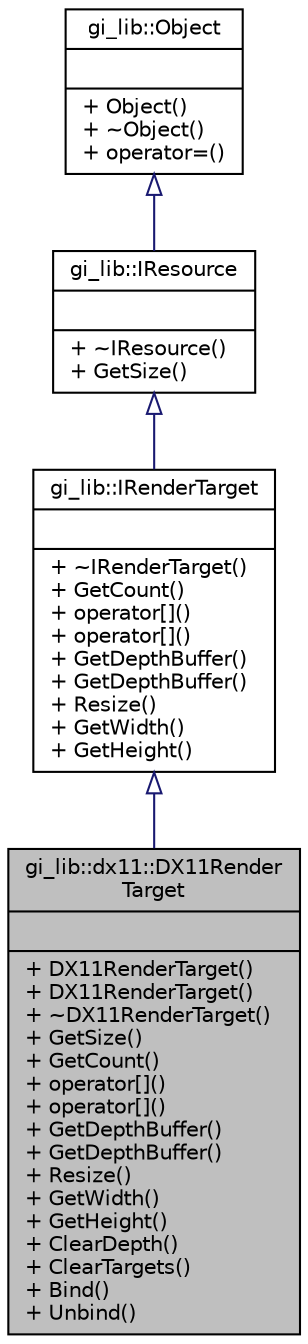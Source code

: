 digraph "gi_lib::dx11::DX11RenderTarget"
{
  edge [fontname="Helvetica",fontsize="10",labelfontname="Helvetica",labelfontsize="10"];
  node [fontname="Helvetica",fontsize="10",shape=record];
  Node1 [label="{gi_lib::dx11::DX11Render\lTarget\n||+ DX11RenderTarget()\l+ DX11RenderTarget()\l+ ~DX11RenderTarget()\l+ GetSize()\l+ GetCount()\l+ operator[]()\l+ operator[]()\l+ GetDepthBuffer()\l+ GetDepthBuffer()\l+ Resize()\l+ GetWidth()\l+ GetHeight()\l+ ClearDepth()\l+ ClearTargets()\l+ Bind()\l+ Unbind()\l}",height=0.2,width=0.4,color="black", fillcolor="grey75", style="filled", fontcolor="black"];
  Node2 -> Node1 [dir="back",color="midnightblue",fontsize="10",style="solid",arrowtail="onormal",fontname="Helvetica"];
  Node2 [label="{gi_lib::IRenderTarget\n||+ ~IRenderTarget()\l+ GetCount()\l+ operator[]()\l+ operator[]()\l+ GetDepthBuffer()\l+ GetDepthBuffer()\l+ Resize()\l+ GetWidth()\l+ GetHeight()\l}",height=0.2,width=0.4,color="black", fillcolor="white", style="filled",URL="$classgi__lib_1_1_i_render_target.html",tooltip="Base interface for render targets. A render target may contain multiple render surfaces as well as a ..."];
  Node3 -> Node2 [dir="back",color="midnightblue",fontsize="10",style="solid",arrowtail="onormal",fontname="Helvetica"];
  Node3 [label="{gi_lib::IResource\n||+ ~IResource()\l+ GetSize()\l}",height=0.2,width=0.4,color="black", fillcolor="white", style="filled",URL="$classgi__lib_1_1_i_resource.html",tooltip="Base interface for graphical resources. Resources are reference counted. You may improve this class t..."];
  Node4 -> Node3 [dir="back",color="midnightblue",fontsize="10",style="solid",arrowtail="onormal",fontname="Helvetica"];
  Node4 [label="{gi_lib::Object\n||+ Object()\l+ ~Object()\l+ operator=()\l}",height=0.2,width=0.4,color="black", fillcolor="white", style="filled",URL="$classgi__lib_1_1_object.html",tooltip="Base interface for every object whose life cycle is determined by a reference counter. "];
}
